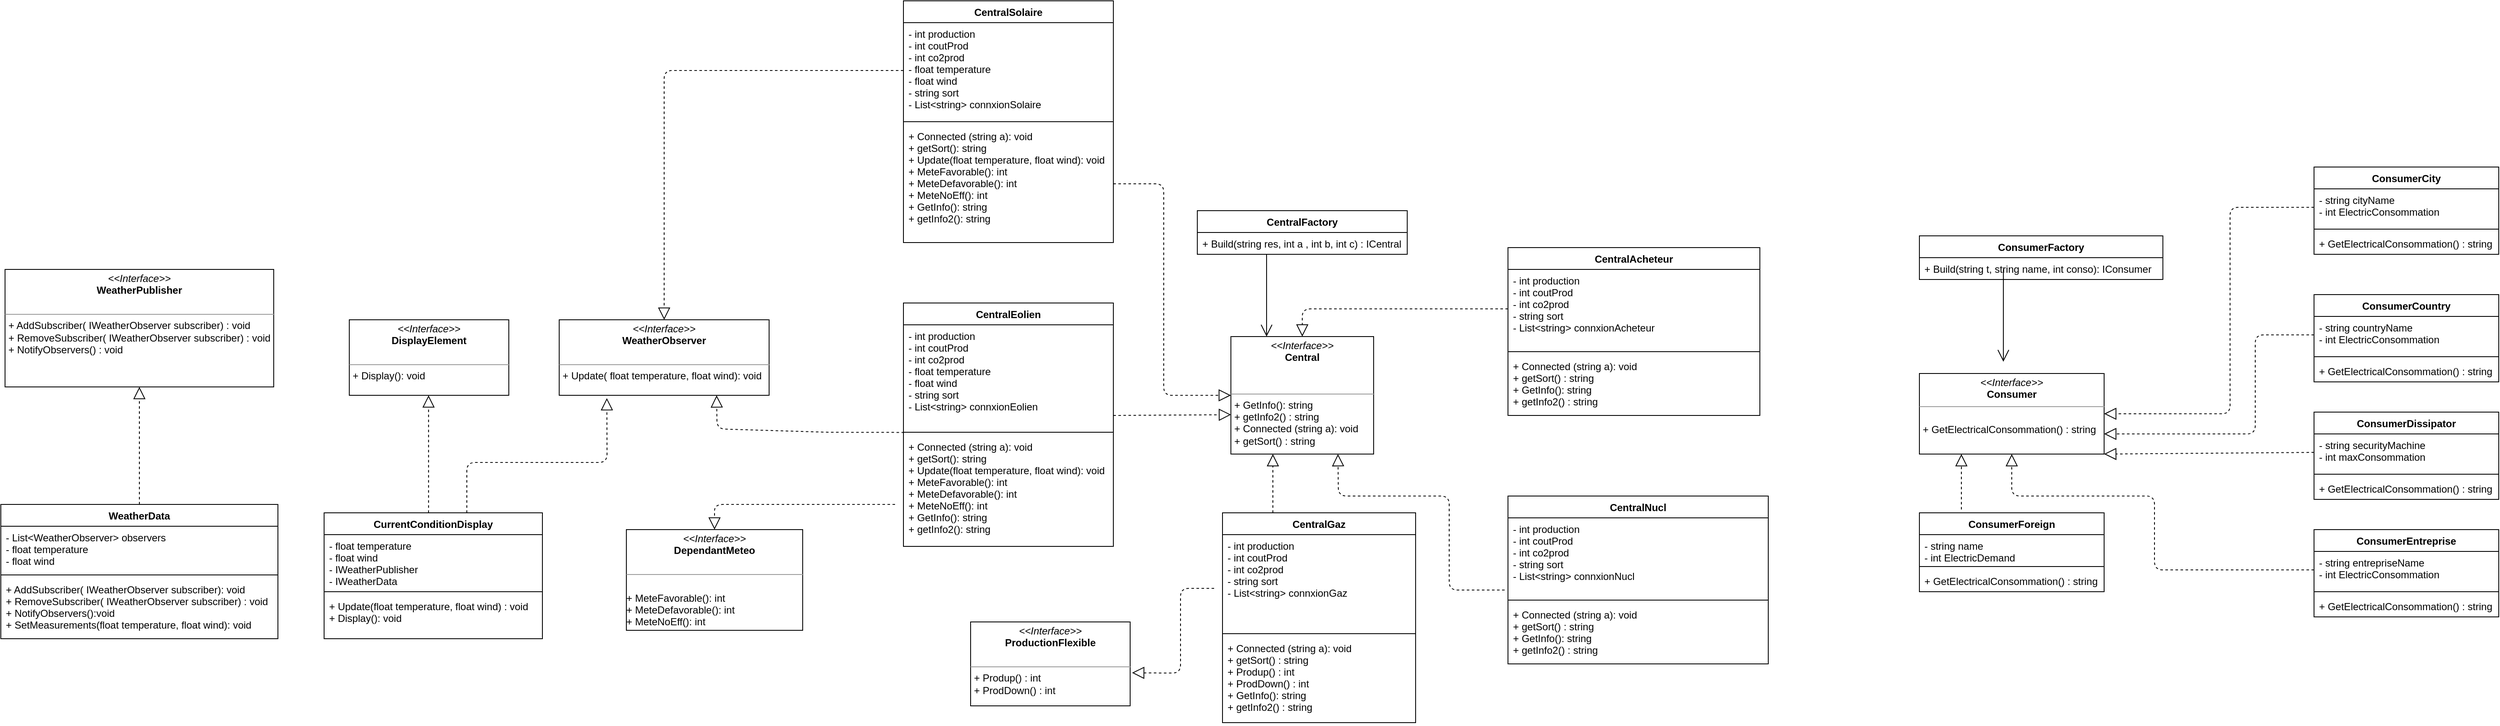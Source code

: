 <mxfile version="13.9.9" type="device"><diagram id="C5RBs43oDa-KdzZeNtuy" name="Page-1"><mxGraphModel dx="2031" dy="1174" grid="1" gridSize="10" guides="1" tooltips="1" connect="1" arrows="1" fold="1" page="1" pageScale="1" pageWidth="3300" pageHeight="4681" math="0" shadow="0"><root><mxCell id="WIyWlLk6GJQsqaUBKTNV-0"/><mxCell id="WIyWlLk6GJQsqaUBKTNV-1" parent="WIyWlLk6GJQsqaUBKTNV-0"/><mxCell id="HUOCDY-hJkpNAQbNFE3t-0" value="CurrentConditionDisplay" style="swimlane;fontStyle=1;align=center;verticalAlign=top;childLayout=stackLayout;horizontal=1;startSize=26;horizontalStack=0;resizeParent=1;resizeParentMax=0;resizeLast=0;collapsible=1;marginBottom=0;" vertex="1" parent="WIyWlLk6GJQsqaUBKTNV-1"><mxGeometry x="460" y="940" width="260" height="150" as="geometry"/></mxCell><mxCell id="HUOCDY-hJkpNAQbNFE3t-1" value="- float temperature&#10;- float wind&#10;- IWeatherPublisher&#10;- IWeatherData" style="text;strokeColor=none;fillColor=none;align=left;verticalAlign=top;spacingLeft=4;spacingRight=4;overflow=hidden;rotatable=0;points=[[0,0.5],[1,0.5]];portConstraint=eastwest;" vertex="1" parent="HUOCDY-hJkpNAQbNFE3t-0"><mxGeometry y="26" width="260" height="64" as="geometry"/></mxCell><mxCell id="HUOCDY-hJkpNAQbNFE3t-2" value="" style="line;strokeWidth=1;fillColor=none;align=left;verticalAlign=middle;spacingTop=-1;spacingLeft=3;spacingRight=3;rotatable=0;labelPosition=right;points=[];portConstraint=eastwest;" vertex="1" parent="HUOCDY-hJkpNAQbNFE3t-0"><mxGeometry y="90" width="260" height="8" as="geometry"/></mxCell><mxCell id="HUOCDY-hJkpNAQbNFE3t-3" value="+ Update(float temperature, float wind) : void &#10;+ Display(): void" style="text;strokeColor=none;fillColor=none;align=left;verticalAlign=top;spacingLeft=4;spacingRight=4;overflow=hidden;rotatable=0;points=[[0,0.5],[1,0.5]];portConstraint=eastwest;" vertex="1" parent="HUOCDY-hJkpNAQbNFE3t-0"><mxGeometry y="98" width="260" height="52" as="geometry"/></mxCell><mxCell id="HUOCDY-hJkpNAQbNFE3t-4" value="&lt;p style=&quot;margin: 0px ; margin-top: 4px ; text-align: center&quot;&gt;&lt;i&gt;&amp;lt;&amp;lt;Interface&amp;gt;&amp;gt;&lt;/i&gt;&lt;br&gt;&lt;b&gt;DisplayElement&lt;/b&gt;&lt;/p&gt;&lt;p style=&quot;margin: 0px ; margin-left: 4px&quot;&gt;&lt;br&gt;&lt;/p&gt;&lt;hr size=&quot;1&quot;&gt;&lt;p style=&quot;margin: 0px ; margin-left: 4px&quot;&gt;+ Display(): void&lt;br&gt;&lt;/p&gt;" style="verticalAlign=top;align=left;overflow=fill;fontSize=12;fontFamily=Helvetica;html=1;" vertex="1" parent="WIyWlLk6GJQsqaUBKTNV-1"><mxGeometry x="490" y="710" width="190" height="90" as="geometry"/></mxCell><mxCell id="HUOCDY-hJkpNAQbNFE3t-5" value="&lt;p style=&quot;margin: 0px ; margin-top: 4px ; text-align: center&quot;&gt;&lt;i&gt;&amp;lt;&amp;lt;Interface&amp;gt;&amp;gt;&lt;/i&gt;&lt;br&gt;&lt;b&gt;WeatherObserver&lt;/b&gt;&lt;/p&gt;&lt;p style=&quot;margin: 0px ; margin-left: 4px&quot;&gt;&lt;br&gt;&lt;/p&gt;&lt;hr size=&quot;1&quot;&gt;&lt;p style=&quot;margin: 0px ; margin-left: 4px&quot;&gt;+ Update( float temperature, float wind): void&lt;br&gt;&lt;/p&gt;" style="verticalAlign=top;align=left;overflow=fill;fontSize=12;fontFamily=Helvetica;html=1;" vertex="1" parent="WIyWlLk6GJQsqaUBKTNV-1"><mxGeometry x="740" y="710" width="250" height="90" as="geometry"/></mxCell><mxCell id="HUOCDY-hJkpNAQbNFE3t-10" value="CentralSolaire" style="swimlane;fontStyle=1;align=center;verticalAlign=top;childLayout=stackLayout;horizontal=1;startSize=26;horizontalStack=0;resizeParent=1;resizeParentMax=0;resizeLast=0;collapsible=1;marginBottom=0;" vertex="1" parent="WIyWlLk6GJQsqaUBKTNV-1"><mxGeometry x="1150" y="330" width="250" height="288" as="geometry"/></mxCell><mxCell id="HUOCDY-hJkpNAQbNFE3t-11" value="- int production&#10;- int coutProd&#10;- int co2prod&#10;- float temperature &#10;- float wind &#10;- string sort &#10;- List&lt;string&gt; connxionSolaire" style="text;strokeColor=none;fillColor=none;align=left;verticalAlign=top;spacingLeft=4;spacingRight=4;overflow=hidden;rotatable=0;points=[[0,0.5],[1,0.5]];portConstraint=eastwest;" vertex="1" parent="HUOCDY-hJkpNAQbNFE3t-10"><mxGeometry y="26" width="250" height="114" as="geometry"/></mxCell><mxCell id="HUOCDY-hJkpNAQbNFE3t-12" value="" style="line;strokeWidth=1;fillColor=none;align=left;verticalAlign=middle;spacingTop=-1;spacingLeft=3;spacingRight=3;rotatable=0;labelPosition=right;points=[];portConstraint=eastwest;" vertex="1" parent="HUOCDY-hJkpNAQbNFE3t-10"><mxGeometry y="140" width="250" height="8" as="geometry"/></mxCell><mxCell id="HUOCDY-hJkpNAQbNFE3t-13" value="+ Connected (string a): void&#10;+ getSort(): string&#10;+ Update(float temperature, float wind): void&#10;+ MeteFavorable(): int&#10;+ MeteDefavorable(): int&#10;+ MeteNoEff(): int&#10;+ GetInfo(): string&#10;+ getInfo2(): string" style="text;strokeColor=none;fillColor=none;align=left;verticalAlign=top;spacingLeft=4;spacingRight=4;overflow=hidden;rotatable=0;points=[[0,0.5],[1,0.5]];portConstraint=eastwest;" vertex="1" parent="HUOCDY-hJkpNAQbNFE3t-10"><mxGeometry y="148" width="250" height="140" as="geometry"/></mxCell><mxCell id="HUOCDY-hJkpNAQbNFE3t-14" value="CentralEolien" style="swimlane;fontStyle=1;align=center;verticalAlign=top;childLayout=stackLayout;horizontal=1;startSize=26;horizontalStack=0;resizeParent=1;resizeParentMax=0;resizeLast=0;collapsible=1;marginBottom=0;" vertex="1" parent="WIyWlLk6GJQsqaUBKTNV-1"><mxGeometry x="1150" y="690" width="250" height="290" as="geometry"/></mxCell><mxCell id="HUOCDY-hJkpNAQbNFE3t-15" value="- int production&#10;- int coutProd&#10;- int co2prod&#10;- float temperature &#10;- float wind &#10;- string sort &#10;- List&lt;string&gt; connxionEolien" style="text;strokeColor=none;fillColor=none;align=left;verticalAlign=top;spacingLeft=4;spacingRight=4;overflow=hidden;rotatable=0;points=[[0,0.5],[1,0.5]];portConstraint=eastwest;" vertex="1" parent="HUOCDY-hJkpNAQbNFE3t-14"><mxGeometry y="26" width="250" height="124" as="geometry"/></mxCell><mxCell id="HUOCDY-hJkpNAQbNFE3t-16" value="" style="line;strokeWidth=1;fillColor=none;align=left;verticalAlign=middle;spacingTop=-1;spacingLeft=3;spacingRight=3;rotatable=0;labelPosition=right;points=[];portConstraint=eastwest;" vertex="1" parent="HUOCDY-hJkpNAQbNFE3t-14"><mxGeometry y="150" width="250" height="8" as="geometry"/></mxCell><mxCell id="HUOCDY-hJkpNAQbNFE3t-17" value="+ Connected (string a): void&#10;+ getSort(): string&#10;+ Update(float temperature, float wind): void&#10;+ MeteFavorable(): int&#10;+ MeteDefavorable(): int&#10;+ MeteNoEff(): int&#10;+ GetInfo(): string&#10;+ getInfo2(): string" style="text;strokeColor=none;fillColor=none;align=left;verticalAlign=top;spacingLeft=4;spacingRight=4;overflow=hidden;rotatable=0;points=[[0,0.5],[1,0.5]];portConstraint=eastwest;" vertex="1" parent="HUOCDY-hJkpNAQbNFE3t-14"><mxGeometry y="158" width="250" height="132" as="geometry"/></mxCell><mxCell id="HUOCDY-hJkpNAQbNFE3t-18" value="&lt;p style=&quot;margin: 0px ; margin-top: 4px ; text-align: center&quot;&gt;&lt;i&gt;&amp;lt;&amp;lt;Interface&amp;gt;&amp;gt;&lt;/i&gt;&lt;br&gt;&lt;b&gt;DependantMeteo&lt;/b&gt;&lt;/p&gt;&lt;p style=&quot;margin: 0px ; margin-left: 4px&quot;&gt;&lt;br&gt;&lt;/p&gt;&lt;hr size=&quot;1&quot;&gt;&lt;p style=&quot;margin: 0px ; margin-left: 4px&quot;&gt;&lt;br&gt;&lt;/p&gt;+ MeteFavorable(): int&lt;br style=&quot;padding: 0px ; margin: 0px&quot;&gt;+ MeteDefavorable(): int&lt;br style=&quot;padding: 0px ; margin: 0px&quot;&gt;+ MeteNoEff(): int" style="verticalAlign=top;align=left;overflow=fill;fontSize=12;fontFamily=Helvetica;html=1;" vertex="1" parent="WIyWlLk6GJQsqaUBKTNV-1"><mxGeometry x="820" y="960" width="210" height="120" as="geometry"/></mxCell><mxCell id="HUOCDY-hJkpNAQbNFE3t-19" value="WeatherData" style="swimlane;fontStyle=1;align=center;verticalAlign=top;childLayout=stackLayout;horizontal=1;startSize=26;horizontalStack=0;resizeParent=1;resizeParentMax=0;resizeLast=0;collapsible=1;marginBottom=0;" vertex="1" parent="WIyWlLk6GJQsqaUBKTNV-1"><mxGeometry x="75" y="930" width="330" height="160" as="geometry"/></mxCell><mxCell id="HUOCDY-hJkpNAQbNFE3t-20" value="- List&lt;WeatherObserver&gt; observers&#10;- float temperature &#10;- float wind&#10;&#10;&#10;" style="text;strokeColor=none;fillColor=none;align=left;verticalAlign=top;spacingLeft=4;spacingRight=4;overflow=hidden;rotatable=0;points=[[0,0.5],[1,0.5]];portConstraint=eastwest;" vertex="1" parent="HUOCDY-hJkpNAQbNFE3t-19"><mxGeometry y="26" width="330" height="54" as="geometry"/></mxCell><mxCell id="HUOCDY-hJkpNAQbNFE3t-21" value="" style="line;strokeWidth=1;fillColor=none;align=left;verticalAlign=middle;spacingTop=-1;spacingLeft=3;spacingRight=3;rotatable=0;labelPosition=right;points=[];portConstraint=eastwest;" vertex="1" parent="HUOCDY-hJkpNAQbNFE3t-19"><mxGeometry y="80" width="330" height="8" as="geometry"/></mxCell><mxCell id="HUOCDY-hJkpNAQbNFE3t-22" value="+ AddSubscriber( IWeatherObserver subscriber): void&#10;+ RemoveSubscriber( IWeatherObserver subscriber) : void&#10;+ NotifyObservers():void&#10;+ SetMeasurements(float temperature, float wind): void" style="text;strokeColor=none;fillColor=none;align=left;verticalAlign=top;spacingLeft=4;spacingRight=4;overflow=hidden;rotatable=0;points=[[0,0.5],[1,0.5]];portConstraint=eastwest;" vertex="1" parent="HUOCDY-hJkpNAQbNFE3t-19"><mxGeometry y="88" width="330" height="72" as="geometry"/></mxCell><mxCell id="HUOCDY-hJkpNAQbNFE3t-23" value="&lt;p style=&quot;margin: 0px ; margin-top: 4px ; text-align: center&quot;&gt;&lt;i&gt;&amp;lt;&amp;lt;Interface&amp;gt;&amp;gt;&lt;/i&gt;&lt;br&gt;&lt;b&gt;WeatherPublisher&lt;/b&gt;&lt;/p&gt;&lt;p style=&quot;margin: 0px ; margin-left: 4px&quot;&gt;&lt;br&gt;&lt;/p&gt;&lt;hr size=&quot;1&quot;&gt;&lt;p style=&quot;margin: 0px ; margin-left: 4px&quot;&gt;+ AddSubscriber( IWeatherObserver subscriber) : void&lt;br&gt;+ RemoveSubscriber( IWeatherObserver subscriber) : void&lt;/p&gt;&lt;p style=&quot;margin: 0px ; margin-left: 4px&quot;&gt;+ NotifyObservers() : void&lt;/p&gt;" style="verticalAlign=top;align=left;overflow=fill;fontSize=12;fontFamily=Helvetica;html=1;" vertex="1" parent="WIyWlLk6GJQsqaUBKTNV-1"><mxGeometry x="80" y="650" width="320" height="140" as="geometry"/></mxCell><mxCell id="HUOCDY-hJkpNAQbNFE3t-25" value="" style="endArrow=block;dashed=1;endFill=0;endSize=12;html=1;exitX=0.5;exitY=0;exitDx=0;exitDy=0;" edge="1" parent="WIyWlLk6GJQsqaUBKTNV-1" source="HUOCDY-hJkpNAQbNFE3t-19" target="HUOCDY-hJkpNAQbNFE3t-23"><mxGeometry width="160" relative="1" as="geometry"><mxPoint x="235" y="930" as="sourcePoint"/><mxPoint x="249" y="260" as="targetPoint"/></mxGeometry></mxCell><mxCell id="HUOCDY-hJkpNAQbNFE3t-27" value="&lt;p style=&quot;margin: 0px ; margin-top: 4px ; text-align: center&quot;&gt;&lt;i&gt;&amp;lt;&amp;lt;Interface&amp;gt;&amp;gt;&lt;/i&gt;&lt;br&gt;&lt;b&gt;Central&lt;/b&gt;&lt;/p&gt;&lt;p style=&quot;margin: 0px ; margin-left: 4px&quot;&gt;&lt;br&gt;&lt;/p&gt;&lt;br&gt;&lt;hr size=&quot;1&quot;&gt;&lt;p style=&quot;margin: 0px ; margin-left: 4px&quot;&gt;+ GetInfo(): string&lt;/p&gt;&lt;p style=&quot;margin: 0px ; margin-left: 4px&quot;&gt;+ getInfo2() : string&lt;br&gt;&lt;/p&gt;&lt;p style=&quot;margin: 0px ; margin-left: 4px&quot;&gt;+ Connected (string a): void&lt;/p&gt;&lt;p style=&quot;margin: 0px ; margin-left: 4px&quot;&gt;+ getSort() : string&lt;br style=&quot;padding: 0px ; margin: 0px&quot;&gt;&lt;br&gt;&lt;/p&gt;" style="verticalAlign=top;align=left;overflow=fill;fontSize=12;fontFamily=Helvetica;html=1;" vertex="1" parent="WIyWlLk6GJQsqaUBKTNV-1"><mxGeometry x="1540" y="730" width="170" height="140" as="geometry"/></mxCell><mxCell id="HUOCDY-hJkpNAQbNFE3t-28" value="CentralGaz&#10;" style="swimlane;fontStyle=1;align=center;verticalAlign=top;childLayout=stackLayout;horizontal=1;startSize=26;horizontalStack=0;resizeParent=1;resizeParentMax=0;resizeLast=0;collapsible=1;marginBottom=0;" vertex="1" parent="WIyWlLk6GJQsqaUBKTNV-1"><mxGeometry x="1530" y="940" width="230" height="250" as="geometry"/></mxCell><mxCell id="HUOCDY-hJkpNAQbNFE3t-29" value="- int production&#10;- int coutProd&#10;- int co2prod&#10;- string sort &#10;- List&lt;string&gt; connxionGaz" style="text;strokeColor=none;fillColor=none;align=left;verticalAlign=top;spacingLeft=4;spacingRight=4;overflow=hidden;rotatable=0;points=[[0,0.5],[1,0.5]];portConstraint=eastwest;" vertex="1" parent="HUOCDY-hJkpNAQbNFE3t-28"><mxGeometry y="26" width="230" height="114" as="geometry"/></mxCell><mxCell id="HUOCDY-hJkpNAQbNFE3t-30" value="" style="line;strokeWidth=1;fillColor=none;align=left;verticalAlign=middle;spacingTop=-1;spacingLeft=3;spacingRight=3;rotatable=0;labelPosition=right;points=[];portConstraint=eastwest;" vertex="1" parent="HUOCDY-hJkpNAQbNFE3t-28"><mxGeometry y="140" width="230" height="8" as="geometry"/></mxCell><mxCell id="HUOCDY-hJkpNAQbNFE3t-31" value="+ Connected (string a): void&#10;+ getSort() : string&#10;+ Produp() : int&#10;+ ProdDown() : int&#10;+ GetInfo(): string&#10;+ getInfo2() : string" style="text;strokeColor=none;fillColor=none;align=left;verticalAlign=top;spacingLeft=4;spacingRight=4;overflow=hidden;rotatable=0;points=[[0,0.5],[1,0.5]];portConstraint=eastwest;" vertex="1" parent="HUOCDY-hJkpNAQbNFE3t-28"><mxGeometry y="148" width="230" height="102" as="geometry"/></mxCell><mxCell id="HUOCDY-hJkpNAQbNFE3t-32" value="&lt;p style=&quot;margin: 0px ; margin-top: 4px ; text-align: center&quot;&gt;&lt;i&gt;&amp;lt;&amp;lt;Interface&amp;gt;&amp;gt;&lt;/i&gt;&lt;br&gt;&lt;b&gt;ProductionFlexible&lt;/b&gt;&lt;/p&gt;&lt;p style=&quot;margin: 0px ; margin-left: 4px&quot;&gt;&lt;br&gt;&lt;/p&gt;&lt;hr size=&quot;1&quot;&gt;&lt;p style=&quot;margin: 0px ; margin-left: 4px&quot;&gt;+ Produp() : int&lt;br style=&quot;padding: 0px ; margin: 0px&quot;&gt;+ ProdDown() : int&lt;br style=&quot;padding: 0px ; margin: 0px&quot;&gt;&lt;/p&gt;" style="verticalAlign=top;align=left;overflow=fill;fontSize=12;fontFamily=Helvetica;html=1;" vertex="1" parent="WIyWlLk6GJQsqaUBKTNV-1"><mxGeometry x="1230" y="1070" width="190" height="100" as="geometry"/></mxCell><mxCell id="HUOCDY-hJkpNAQbNFE3t-33" value="CentralFactory" style="swimlane;fontStyle=1;align=center;verticalAlign=top;childLayout=stackLayout;horizontal=1;startSize=26;horizontalStack=0;resizeParent=1;resizeParentMax=0;resizeLast=0;collapsible=1;marginBottom=0;" vertex="1" parent="WIyWlLk6GJQsqaUBKTNV-1"><mxGeometry x="1500" y="580" width="250" height="52" as="geometry"/></mxCell><mxCell id="HUOCDY-hJkpNAQbNFE3t-36" value="+ Build(string res, int a , int b, int c) : ICentral" style="text;strokeColor=none;fillColor=none;align=left;verticalAlign=top;spacingLeft=4;spacingRight=4;overflow=hidden;rotatable=0;points=[[0,0.5],[1,0.5]];portConstraint=eastwest;" vertex="1" parent="HUOCDY-hJkpNAQbNFE3t-33"><mxGeometry y="26" width="250" height="26" as="geometry"/></mxCell><mxCell id="HUOCDY-hJkpNAQbNFE3t-37" value="CentralNucl&#10;" style="swimlane;fontStyle=1;align=center;verticalAlign=top;childLayout=stackLayout;horizontal=1;startSize=26;horizontalStack=0;resizeParent=1;resizeParentMax=0;resizeLast=0;collapsible=1;marginBottom=0;" vertex="1" parent="WIyWlLk6GJQsqaUBKTNV-1"><mxGeometry x="1870" y="920" width="310" height="200" as="geometry"/></mxCell><mxCell id="HUOCDY-hJkpNAQbNFE3t-38" value="- int production&#10;- int coutProd&#10;- int co2prod&#10;- string sort &#10;- List&lt;string&gt; connxionNucl" style="text;strokeColor=none;fillColor=none;align=left;verticalAlign=top;spacingLeft=4;spacingRight=4;overflow=hidden;rotatable=0;points=[[0,0.5],[1,0.5]];portConstraint=eastwest;" vertex="1" parent="HUOCDY-hJkpNAQbNFE3t-37"><mxGeometry y="26" width="310" height="94" as="geometry"/></mxCell><mxCell id="HUOCDY-hJkpNAQbNFE3t-39" value="" style="line;strokeWidth=1;fillColor=none;align=left;verticalAlign=middle;spacingTop=-1;spacingLeft=3;spacingRight=3;rotatable=0;labelPosition=right;points=[];portConstraint=eastwest;" vertex="1" parent="HUOCDY-hJkpNAQbNFE3t-37"><mxGeometry y="120" width="310" height="8" as="geometry"/></mxCell><mxCell id="HUOCDY-hJkpNAQbNFE3t-40" value="+ Connected (string a): void&#10;+ getSort() : string&#10;+ GetInfo(): string&#10;+ getInfo2() : string" style="text;strokeColor=none;fillColor=none;align=left;verticalAlign=top;spacingLeft=4;spacingRight=4;overflow=hidden;rotatable=0;points=[[0,0.5],[1,0.5]];portConstraint=eastwest;" vertex="1" parent="HUOCDY-hJkpNAQbNFE3t-37"><mxGeometry y="128" width="310" height="72" as="geometry"/></mxCell><mxCell id="HUOCDY-hJkpNAQbNFE3t-45" value="CentralAcheteur" style="swimlane;fontStyle=1;align=center;verticalAlign=top;childLayout=stackLayout;horizontal=1;startSize=26;horizontalStack=0;resizeParent=1;resizeParentMax=0;resizeLast=0;collapsible=1;marginBottom=0;" vertex="1" parent="WIyWlLk6GJQsqaUBKTNV-1"><mxGeometry x="1870" y="624" width="300" height="200" as="geometry"/></mxCell><mxCell id="HUOCDY-hJkpNAQbNFE3t-46" value="- int production&#10;- int coutProd&#10;- int co2prod&#10;- string sort &#10;- List&lt;string&gt; connxionAcheteur" style="text;strokeColor=none;fillColor=none;align=left;verticalAlign=top;spacingLeft=4;spacingRight=4;overflow=hidden;rotatable=0;points=[[0,0.5],[1,0.5]];portConstraint=eastwest;" vertex="1" parent="HUOCDY-hJkpNAQbNFE3t-45"><mxGeometry y="26" width="300" height="94" as="geometry"/></mxCell><mxCell id="HUOCDY-hJkpNAQbNFE3t-47" value="" style="line;strokeWidth=1;fillColor=none;align=left;verticalAlign=middle;spacingTop=-1;spacingLeft=3;spacingRight=3;rotatable=0;labelPosition=right;points=[];portConstraint=eastwest;" vertex="1" parent="HUOCDY-hJkpNAQbNFE3t-45"><mxGeometry y="120" width="300" height="8" as="geometry"/></mxCell><mxCell id="HUOCDY-hJkpNAQbNFE3t-48" value="+ Connected (string a): void&#10;+ getSort() : string&#10;+ GetInfo(): string&#10;+ getInfo2() : string" style="text;strokeColor=none;fillColor=none;align=left;verticalAlign=top;spacingLeft=4;spacingRight=4;overflow=hidden;rotatable=0;points=[[0,0.5],[1,0.5]];portConstraint=eastwest;" vertex="1" parent="HUOCDY-hJkpNAQbNFE3t-45"><mxGeometry y="128" width="300" height="72" as="geometry"/></mxCell><mxCell id="HUOCDY-hJkpNAQbNFE3t-49" value="ConsumerFactory" style="swimlane;fontStyle=1;align=center;verticalAlign=top;childLayout=stackLayout;horizontal=1;startSize=26;horizontalStack=0;resizeParent=1;resizeParentMax=0;resizeLast=0;collapsible=1;marginBottom=0;" vertex="1" parent="WIyWlLk6GJQsqaUBKTNV-1"><mxGeometry x="2360" y="610" width="290" height="52" as="geometry"/></mxCell><mxCell id="HUOCDY-hJkpNAQbNFE3t-52" value="+ Build(string t, string name, int conso): IConsumer" style="text;strokeColor=none;fillColor=none;align=left;verticalAlign=top;spacingLeft=4;spacingRight=4;overflow=hidden;rotatable=0;points=[[0,0.5],[1,0.5]];portConstraint=eastwest;" vertex="1" parent="HUOCDY-hJkpNAQbNFE3t-49"><mxGeometry y="26" width="290" height="26" as="geometry"/></mxCell><mxCell id="HUOCDY-hJkpNAQbNFE3t-53" value="&lt;p style=&quot;margin: 0px ; margin-top: 4px ; text-align: center&quot;&gt;&lt;i&gt;&amp;lt;&amp;lt;Interface&amp;gt;&amp;gt;&lt;/i&gt;&lt;br&gt;&lt;b&gt;Consumer&lt;/b&gt;&lt;/p&gt;&lt;hr size=&quot;1&quot;&gt;&lt;p style=&quot;margin: 0px ; margin-left: 4px&quot;&gt;&lt;br&gt;&lt;/p&gt;&lt;p style=&quot;margin: 0px ; margin-left: 4px&quot;&gt;+ GetElectricalConsommation() : string&lt;/p&gt;" style="verticalAlign=top;align=left;overflow=fill;fontSize=12;fontFamily=Helvetica;html=1;" vertex="1" parent="WIyWlLk6GJQsqaUBKTNV-1"><mxGeometry x="2360" y="774" width="220" height="96" as="geometry"/></mxCell><mxCell id="HUOCDY-hJkpNAQbNFE3t-54" value="ConsumerForeign" style="swimlane;fontStyle=1;align=center;verticalAlign=top;childLayout=stackLayout;horizontal=1;startSize=26;horizontalStack=0;resizeParent=1;resizeParentMax=0;resizeLast=0;collapsible=1;marginBottom=0;" vertex="1" parent="WIyWlLk6GJQsqaUBKTNV-1"><mxGeometry x="2360" y="940" width="220" height="94" as="geometry"/></mxCell><mxCell id="HUOCDY-hJkpNAQbNFE3t-55" value="- string name&#10;- int ElectricDemand" style="text;strokeColor=none;fillColor=none;align=left;verticalAlign=top;spacingLeft=4;spacingRight=4;overflow=hidden;rotatable=0;points=[[0,0.5],[1,0.5]];portConstraint=eastwest;" vertex="1" parent="HUOCDY-hJkpNAQbNFE3t-54"><mxGeometry y="26" width="220" height="34" as="geometry"/></mxCell><mxCell id="HUOCDY-hJkpNAQbNFE3t-56" value="" style="line;strokeWidth=1;fillColor=none;align=left;verticalAlign=middle;spacingTop=-1;spacingLeft=3;spacingRight=3;rotatable=0;labelPosition=right;points=[];portConstraint=eastwest;" vertex="1" parent="HUOCDY-hJkpNAQbNFE3t-54"><mxGeometry y="60" width="220" height="8" as="geometry"/></mxCell><mxCell id="HUOCDY-hJkpNAQbNFE3t-57" value="+ GetElectricalConsommation() : string" style="text;strokeColor=none;fillColor=none;align=left;verticalAlign=top;spacingLeft=4;spacingRight=4;overflow=hidden;rotatable=0;points=[[0,0.5],[1,0.5]];portConstraint=eastwest;" vertex="1" parent="HUOCDY-hJkpNAQbNFE3t-54"><mxGeometry y="68" width="220" height="26" as="geometry"/></mxCell><mxCell id="HUOCDY-hJkpNAQbNFE3t-58" value="ConsumerCity&#10;" style="swimlane;fontStyle=1;align=center;verticalAlign=top;childLayout=stackLayout;horizontal=1;startSize=26;horizontalStack=0;resizeParent=1;resizeParentMax=0;resizeLast=0;collapsible=1;marginBottom=0;" vertex="1" parent="WIyWlLk6GJQsqaUBKTNV-1"><mxGeometry x="2830" y="528" width="220" height="104" as="geometry"/></mxCell><mxCell id="HUOCDY-hJkpNAQbNFE3t-59" value="- string cityName&#10;- int ElectricConsommation" style="text;strokeColor=none;fillColor=none;align=left;verticalAlign=top;spacingLeft=4;spacingRight=4;overflow=hidden;rotatable=0;points=[[0,0.5],[1,0.5]];portConstraint=eastwest;" vertex="1" parent="HUOCDY-hJkpNAQbNFE3t-58"><mxGeometry y="26" width="220" height="44" as="geometry"/></mxCell><mxCell id="HUOCDY-hJkpNAQbNFE3t-60" value="" style="line;strokeWidth=1;fillColor=none;align=left;verticalAlign=middle;spacingTop=-1;spacingLeft=3;spacingRight=3;rotatable=0;labelPosition=right;points=[];portConstraint=eastwest;" vertex="1" parent="HUOCDY-hJkpNAQbNFE3t-58"><mxGeometry y="70" width="220" height="8" as="geometry"/></mxCell><mxCell id="HUOCDY-hJkpNAQbNFE3t-61" value="+ GetElectricalConsommation() : string" style="text;strokeColor=none;fillColor=none;align=left;verticalAlign=top;spacingLeft=4;spacingRight=4;overflow=hidden;rotatable=0;points=[[0,0.5],[1,0.5]];portConstraint=eastwest;" vertex="1" parent="HUOCDY-hJkpNAQbNFE3t-58"><mxGeometry y="78" width="220" height="26" as="geometry"/></mxCell><mxCell id="HUOCDY-hJkpNAQbNFE3t-62" value="ConsumerCountry&#10;" style="swimlane;fontStyle=1;align=center;verticalAlign=top;childLayout=stackLayout;horizontal=1;startSize=26;horizontalStack=0;resizeParent=1;resizeParentMax=0;resizeLast=0;collapsible=1;marginBottom=0;" vertex="1" parent="WIyWlLk6GJQsqaUBKTNV-1"><mxGeometry x="2830" y="680" width="220" height="104" as="geometry"/></mxCell><mxCell id="HUOCDY-hJkpNAQbNFE3t-63" value="- string countryName&#10;- int ElectricConsommation" style="text;strokeColor=none;fillColor=none;align=left;verticalAlign=top;spacingLeft=4;spacingRight=4;overflow=hidden;rotatable=0;points=[[0,0.5],[1,0.5]];portConstraint=eastwest;" vertex="1" parent="HUOCDY-hJkpNAQbNFE3t-62"><mxGeometry y="26" width="220" height="44" as="geometry"/></mxCell><mxCell id="HUOCDY-hJkpNAQbNFE3t-64" value="" style="line;strokeWidth=1;fillColor=none;align=left;verticalAlign=middle;spacingTop=-1;spacingLeft=3;spacingRight=3;rotatable=0;labelPosition=right;points=[];portConstraint=eastwest;" vertex="1" parent="HUOCDY-hJkpNAQbNFE3t-62"><mxGeometry y="70" width="220" height="8" as="geometry"/></mxCell><mxCell id="HUOCDY-hJkpNAQbNFE3t-65" value="+ GetElectricalConsommation() : string" style="text;strokeColor=none;fillColor=none;align=left;verticalAlign=top;spacingLeft=4;spacingRight=4;overflow=hidden;rotatable=0;points=[[0,0.5],[1,0.5]];portConstraint=eastwest;" vertex="1" parent="HUOCDY-hJkpNAQbNFE3t-62"><mxGeometry y="78" width="220" height="26" as="geometry"/></mxCell><mxCell id="HUOCDY-hJkpNAQbNFE3t-66" value="ConsumerDissipator&#10;" style="swimlane;fontStyle=1;align=center;verticalAlign=top;childLayout=stackLayout;horizontal=1;startSize=26;horizontalStack=0;resizeParent=1;resizeParentMax=0;resizeLast=0;collapsible=1;marginBottom=0;" vertex="1" parent="WIyWlLk6GJQsqaUBKTNV-1"><mxGeometry x="2830" y="820" width="220" height="104" as="geometry"/></mxCell><mxCell id="HUOCDY-hJkpNAQbNFE3t-67" value="- string securityMachine&#10;- int maxConsommation" style="text;strokeColor=none;fillColor=none;align=left;verticalAlign=top;spacingLeft=4;spacingRight=4;overflow=hidden;rotatable=0;points=[[0,0.5],[1,0.5]];portConstraint=eastwest;" vertex="1" parent="HUOCDY-hJkpNAQbNFE3t-66"><mxGeometry y="26" width="220" height="44" as="geometry"/></mxCell><mxCell id="HUOCDY-hJkpNAQbNFE3t-68" value="" style="line;strokeWidth=1;fillColor=none;align=left;verticalAlign=middle;spacingTop=-1;spacingLeft=3;spacingRight=3;rotatable=0;labelPosition=right;points=[];portConstraint=eastwest;" vertex="1" parent="HUOCDY-hJkpNAQbNFE3t-66"><mxGeometry y="70" width="220" height="8" as="geometry"/></mxCell><mxCell id="HUOCDY-hJkpNAQbNFE3t-69" value="+ GetElectricalConsommation() : string" style="text;strokeColor=none;fillColor=none;align=left;verticalAlign=top;spacingLeft=4;spacingRight=4;overflow=hidden;rotatable=0;points=[[0,0.5],[1,0.5]];portConstraint=eastwest;" vertex="1" parent="HUOCDY-hJkpNAQbNFE3t-66"><mxGeometry y="78" width="220" height="26" as="geometry"/></mxCell><mxCell id="HUOCDY-hJkpNAQbNFE3t-70" value="ConsumerEntreprise" style="swimlane;fontStyle=1;align=center;verticalAlign=top;childLayout=stackLayout;horizontal=1;startSize=26;horizontalStack=0;resizeParent=1;resizeParentMax=0;resizeLast=0;collapsible=1;marginBottom=0;" vertex="1" parent="WIyWlLk6GJQsqaUBKTNV-1"><mxGeometry x="2830" y="960" width="220" height="104" as="geometry"/></mxCell><mxCell id="HUOCDY-hJkpNAQbNFE3t-71" value="- string entrepriseName&#10;- int ElectricConsommation" style="text;strokeColor=none;fillColor=none;align=left;verticalAlign=top;spacingLeft=4;spacingRight=4;overflow=hidden;rotatable=0;points=[[0,0.5],[1,0.5]];portConstraint=eastwest;" vertex="1" parent="HUOCDY-hJkpNAQbNFE3t-70"><mxGeometry y="26" width="220" height="44" as="geometry"/></mxCell><mxCell id="HUOCDY-hJkpNAQbNFE3t-72" value="" style="line;strokeWidth=1;fillColor=none;align=left;verticalAlign=middle;spacingTop=-1;spacingLeft=3;spacingRight=3;rotatable=0;labelPosition=right;points=[];portConstraint=eastwest;" vertex="1" parent="HUOCDY-hJkpNAQbNFE3t-70"><mxGeometry y="70" width="220" height="8" as="geometry"/></mxCell><mxCell id="HUOCDY-hJkpNAQbNFE3t-73" value="+ GetElectricalConsommation() : string" style="text;strokeColor=none;fillColor=none;align=left;verticalAlign=top;spacingLeft=4;spacingRight=4;overflow=hidden;rotatable=0;points=[[0,0.5],[1,0.5]];portConstraint=eastwest;" vertex="1" parent="HUOCDY-hJkpNAQbNFE3t-70"><mxGeometry y="78" width="220" height="26" as="geometry"/></mxCell><mxCell id="HUOCDY-hJkpNAQbNFE3t-74" value="" style="endArrow=block;dashed=1;endFill=0;endSize=12;html=1;exitX=0.5;exitY=0;exitDx=0;exitDy=0;" edge="1" parent="WIyWlLk6GJQsqaUBKTNV-1"><mxGeometry width="160" relative="1" as="geometry"><mxPoint x="584.41" y="940" as="sourcePoint"/><mxPoint x="584.41" y="800" as="targetPoint"/></mxGeometry></mxCell><mxCell id="HUOCDY-hJkpNAQbNFE3t-75" value="" style="endArrow=block;dashed=1;endFill=0;endSize=12;html=1;exitX=0.5;exitY=0;exitDx=0;exitDy=0;entryX=0.227;entryY=1.037;entryDx=0;entryDy=0;entryPerimeter=0;" edge="1" parent="WIyWlLk6GJQsqaUBKTNV-1" target="HUOCDY-hJkpNAQbNFE3t-5"><mxGeometry width="160" relative="1" as="geometry"><mxPoint x="630" y="940" as="sourcePoint"/><mxPoint x="630" y="800" as="targetPoint"/><Array as="points"><mxPoint x="630" y="880"/><mxPoint x="797" y="880"/></Array></mxGeometry></mxCell><mxCell id="HUOCDY-hJkpNAQbNFE3t-76" value="" style="endArrow=block;dashed=1;endFill=0;endSize=12;html=1;exitX=0.003;exitY=1.034;exitDx=0;exitDy=0;exitPerimeter=0;entryX=0.75;entryY=1;entryDx=0;entryDy=0;" edge="1" parent="WIyWlLk6GJQsqaUBKTNV-1" source="HUOCDY-hJkpNAQbNFE3t-15" target="HUOCDY-hJkpNAQbNFE3t-5"><mxGeometry width="160" relative="1" as="geometry"><mxPoint x="1060" y="914" as="sourcePoint"/><mxPoint x="880" y="844" as="targetPoint"/><Array as="points"><mxPoint x="1060" y="844"/><mxPoint x="928" y="840"/></Array></mxGeometry></mxCell><mxCell id="HUOCDY-hJkpNAQbNFE3t-77" value="" style="endArrow=block;dashed=1;endFill=0;endSize=12;html=1;entryX=0.5;entryY=0;entryDx=0;entryDy=0;" edge="1" parent="WIyWlLk6GJQsqaUBKTNV-1" target="HUOCDY-hJkpNAQbNFE3t-18"><mxGeometry width="160" relative="1" as="geometry"><mxPoint x="1140" y="930" as="sourcePoint"/><mxPoint x="1050" y="870" as="targetPoint"/><Array as="points"><mxPoint x="925" y="930"/></Array></mxGeometry></mxCell><mxCell id="HUOCDY-hJkpNAQbNFE3t-78" value="" style="endArrow=block;dashed=1;endFill=0;endSize=12;html=1;entryX=1.012;entryY=0.606;entryDx=0;entryDy=0;entryPerimeter=0;" edge="1" parent="WIyWlLk6GJQsqaUBKTNV-1" target="HUOCDY-hJkpNAQbNFE3t-32"><mxGeometry width="160" relative="1" as="geometry"><mxPoint x="1520" y="1030" as="sourcePoint"/><mxPoint x="1470" y="1030" as="targetPoint"/><Array as="points"><mxPoint x="1480" y="1030"/><mxPoint x="1480" y="1131"/></Array></mxGeometry></mxCell><mxCell id="HUOCDY-hJkpNAQbNFE3t-79" value="" style="endArrow=block;dashed=1;endFill=0;endSize=12;html=1;" edge="1" parent="WIyWlLk6GJQsqaUBKTNV-1"><mxGeometry width="160" relative="1" as="geometry"><mxPoint x="1590" y="940" as="sourcePoint"/><mxPoint x="1590" y="870" as="targetPoint"/></mxGeometry></mxCell><mxCell id="HUOCDY-hJkpNAQbNFE3t-81" value="" style="endArrow=block;dashed=1;endFill=0;endSize=12;html=1;exitX=1;exitY=0.5;exitDx=0;exitDy=0;entryX=0;entryY=0.5;entryDx=0;entryDy=0;" edge="1" parent="WIyWlLk6GJQsqaUBKTNV-1" source="HUOCDY-hJkpNAQbNFE3t-13" target="HUOCDY-hJkpNAQbNFE3t-27"><mxGeometry width="160" relative="1" as="geometry"><mxPoint x="1450" y="550" as="sourcePoint"/><mxPoint x="1450" y="410" as="targetPoint"/><Array as="points"><mxPoint x="1460" y="548"/><mxPoint x="1460" y="800"/></Array></mxGeometry></mxCell><mxCell id="HUOCDY-hJkpNAQbNFE3t-82" value="" style="endArrow=block;dashed=1;endFill=0;endSize=12;html=1;exitX=0;exitY=0.5;exitDx=0;exitDy=0;entryX=0.5;entryY=0;entryDx=0;entryDy=0;" edge="1" parent="WIyWlLk6GJQsqaUBKTNV-1" source="HUOCDY-hJkpNAQbNFE3t-46" target="HUOCDY-hJkpNAQbNFE3t-27"><mxGeometry width="160" relative="1" as="geometry"><mxPoint x="1800" y="784" as="sourcePoint"/><mxPoint x="1650" y="697" as="targetPoint"/><Array as="points"><mxPoint x="1625" y="697"/></Array></mxGeometry></mxCell><mxCell id="HUOCDY-hJkpNAQbNFE3t-83" value="" style="endArrow=block;dashed=1;endFill=0;endSize=12;html=1;exitX=-0.013;exitY=0.915;exitDx=0;exitDy=0;exitPerimeter=0;entryX=0.75;entryY=1;entryDx=0;entryDy=0;" edge="1" parent="WIyWlLk6GJQsqaUBKTNV-1" source="HUOCDY-hJkpNAQbNFE3t-38" target="HUOCDY-hJkpNAQbNFE3t-27"><mxGeometry width="160" relative="1" as="geometry"><mxPoint x="1830" y="1034" as="sourcePoint"/><mxPoint x="1800" y="890" as="targetPoint"/><Array as="points"><mxPoint x="1800" y="1032"/><mxPoint x="1800" y="920"/><mxPoint x="1668" y="920"/></Array></mxGeometry></mxCell><mxCell id="HUOCDY-hJkpNAQbNFE3t-84" value="" style="endArrow=block;dashed=1;endFill=0;endSize=12;html=1;" edge="1" parent="WIyWlLk6GJQsqaUBKTNV-1"><mxGeometry width="160" relative="1" as="geometry"><mxPoint x="2410" y="936" as="sourcePoint"/><mxPoint x="2410" y="870" as="targetPoint"/></mxGeometry></mxCell><mxCell id="HUOCDY-hJkpNAQbNFE3t-85" value="" style="endArrow=block;dashed=1;endFill=0;endSize=12;html=1;exitX=0;exitY=0.5;exitDx=0;exitDy=0;entryX=0.5;entryY=1;entryDx=0;entryDy=0;" edge="1" parent="WIyWlLk6GJQsqaUBKTNV-1" source="HUOCDY-hJkpNAQbNFE3t-71" target="HUOCDY-hJkpNAQbNFE3t-53"><mxGeometry width="160" relative="1" as="geometry"><mxPoint x="2770" y="1040" as="sourcePoint"/><mxPoint x="2770" y="900" as="targetPoint"/><Array as="points"><mxPoint x="2640" y="1008"/><mxPoint x="2640" y="920"/><mxPoint x="2470" y="920"/></Array></mxGeometry></mxCell><mxCell id="HUOCDY-hJkpNAQbNFE3t-86" value="" style="endArrow=block;dashed=1;endFill=0;endSize=12;html=1;exitX=0;exitY=0.5;exitDx=0;exitDy=0;entryX=1;entryY=1;entryDx=0;entryDy=0;" edge="1" parent="WIyWlLk6GJQsqaUBKTNV-1" source="HUOCDY-hJkpNAQbNFE3t-67" target="HUOCDY-hJkpNAQbNFE3t-53"><mxGeometry width="160" relative="1" as="geometry"><mxPoint x="2730" y="1020" as="sourcePoint"/><mxPoint x="2730" y="880" as="targetPoint"/></mxGeometry></mxCell><mxCell id="HUOCDY-hJkpNAQbNFE3t-87" value="" style="endArrow=block;dashed=1;endFill=0;endSize=12;html=1;exitX=0;exitY=0.5;exitDx=0;exitDy=0;entryX=1;entryY=0.75;entryDx=0;entryDy=0;" edge="1" parent="WIyWlLk6GJQsqaUBKTNV-1" source="HUOCDY-hJkpNAQbNFE3t-63" target="HUOCDY-hJkpNAQbNFE3t-53"><mxGeometry width="160" relative="1" as="geometry"><mxPoint x="2700" y="764" as="sourcePoint"/><mxPoint x="2700" y="624" as="targetPoint"/><Array as="points"><mxPoint x="2760" y="728"/><mxPoint x="2760" y="846"/></Array></mxGeometry></mxCell><mxCell id="HUOCDY-hJkpNAQbNFE3t-88" value="" style="endArrow=block;dashed=1;endFill=0;endSize=12;html=1;exitX=0;exitY=0.5;exitDx=0;exitDy=0;entryX=1;entryY=0.5;entryDx=0;entryDy=0;" edge="1" parent="WIyWlLk6GJQsqaUBKTNV-1" source="HUOCDY-hJkpNAQbNFE3t-59" target="HUOCDY-hJkpNAQbNFE3t-53"><mxGeometry width="160" relative="1" as="geometry"><mxPoint x="2780" y="600" as="sourcePoint"/><mxPoint x="2780" y="460" as="targetPoint"/><Array as="points"><mxPoint x="2730" y="576"/><mxPoint x="2730" y="822"/></Array></mxGeometry></mxCell><mxCell id="HUOCDY-hJkpNAQbNFE3t-89" value="" style="endArrow=block;dashed=1;endFill=0;endSize=12;html=1;entryX=0.001;entryY=0.665;entryDx=0;entryDy=0;entryPerimeter=0;" edge="1" parent="WIyWlLk6GJQsqaUBKTNV-1" target="HUOCDY-hJkpNAQbNFE3t-27"><mxGeometry width="160" relative="1" as="geometry"><mxPoint x="1400" y="824" as="sourcePoint"/><mxPoint x="1500" y="824" as="targetPoint"/></mxGeometry></mxCell><mxCell id="HUOCDY-hJkpNAQbNFE3t-90" value="" style="endArrow=block;dashed=1;endFill=0;endSize=12;html=1;exitX=0;exitY=0.5;exitDx=0;exitDy=0;entryX=0.5;entryY=0;entryDx=0;entryDy=0;" edge="1" parent="WIyWlLk6GJQsqaUBKTNV-1" source="HUOCDY-hJkpNAQbNFE3t-11" target="HUOCDY-hJkpNAQbNFE3t-5"><mxGeometry width="160" relative="1" as="geometry"><mxPoint x="910" y="420" as="sourcePoint"/><mxPoint x="1070" y="420" as="targetPoint"/><Array as="points"><mxPoint x="865" y="413"/></Array></mxGeometry></mxCell><mxCell id="HUOCDY-hJkpNAQbNFE3t-91" value="" style="endArrow=open;endFill=1;endSize=12;html=1;entryX=0.25;entryY=0;entryDx=0;entryDy=0;exitX=0.33;exitY=1;exitDx=0;exitDy=0;exitPerimeter=0;" edge="1" parent="WIyWlLk6GJQsqaUBKTNV-1" source="HUOCDY-hJkpNAQbNFE3t-36" target="HUOCDY-hJkpNAQbNFE3t-27"><mxGeometry width="160" relative="1" as="geometry"><mxPoint x="1580" y="632" as="sourcePoint"/><mxPoint x="1580" y="720" as="targetPoint"/></mxGeometry></mxCell><mxCell id="HUOCDY-hJkpNAQbNFE3t-92" value="" style="endArrow=open;endFill=1;endSize=12;html=1;" edge="1" parent="WIyWlLk6GJQsqaUBKTNV-1"><mxGeometry width="160" relative="1" as="geometry"><mxPoint x="2460" y="650" as="sourcePoint"/><mxPoint x="2460" y="760" as="targetPoint"/></mxGeometry></mxCell></root></mxGraphModel></diagram></mxfile>